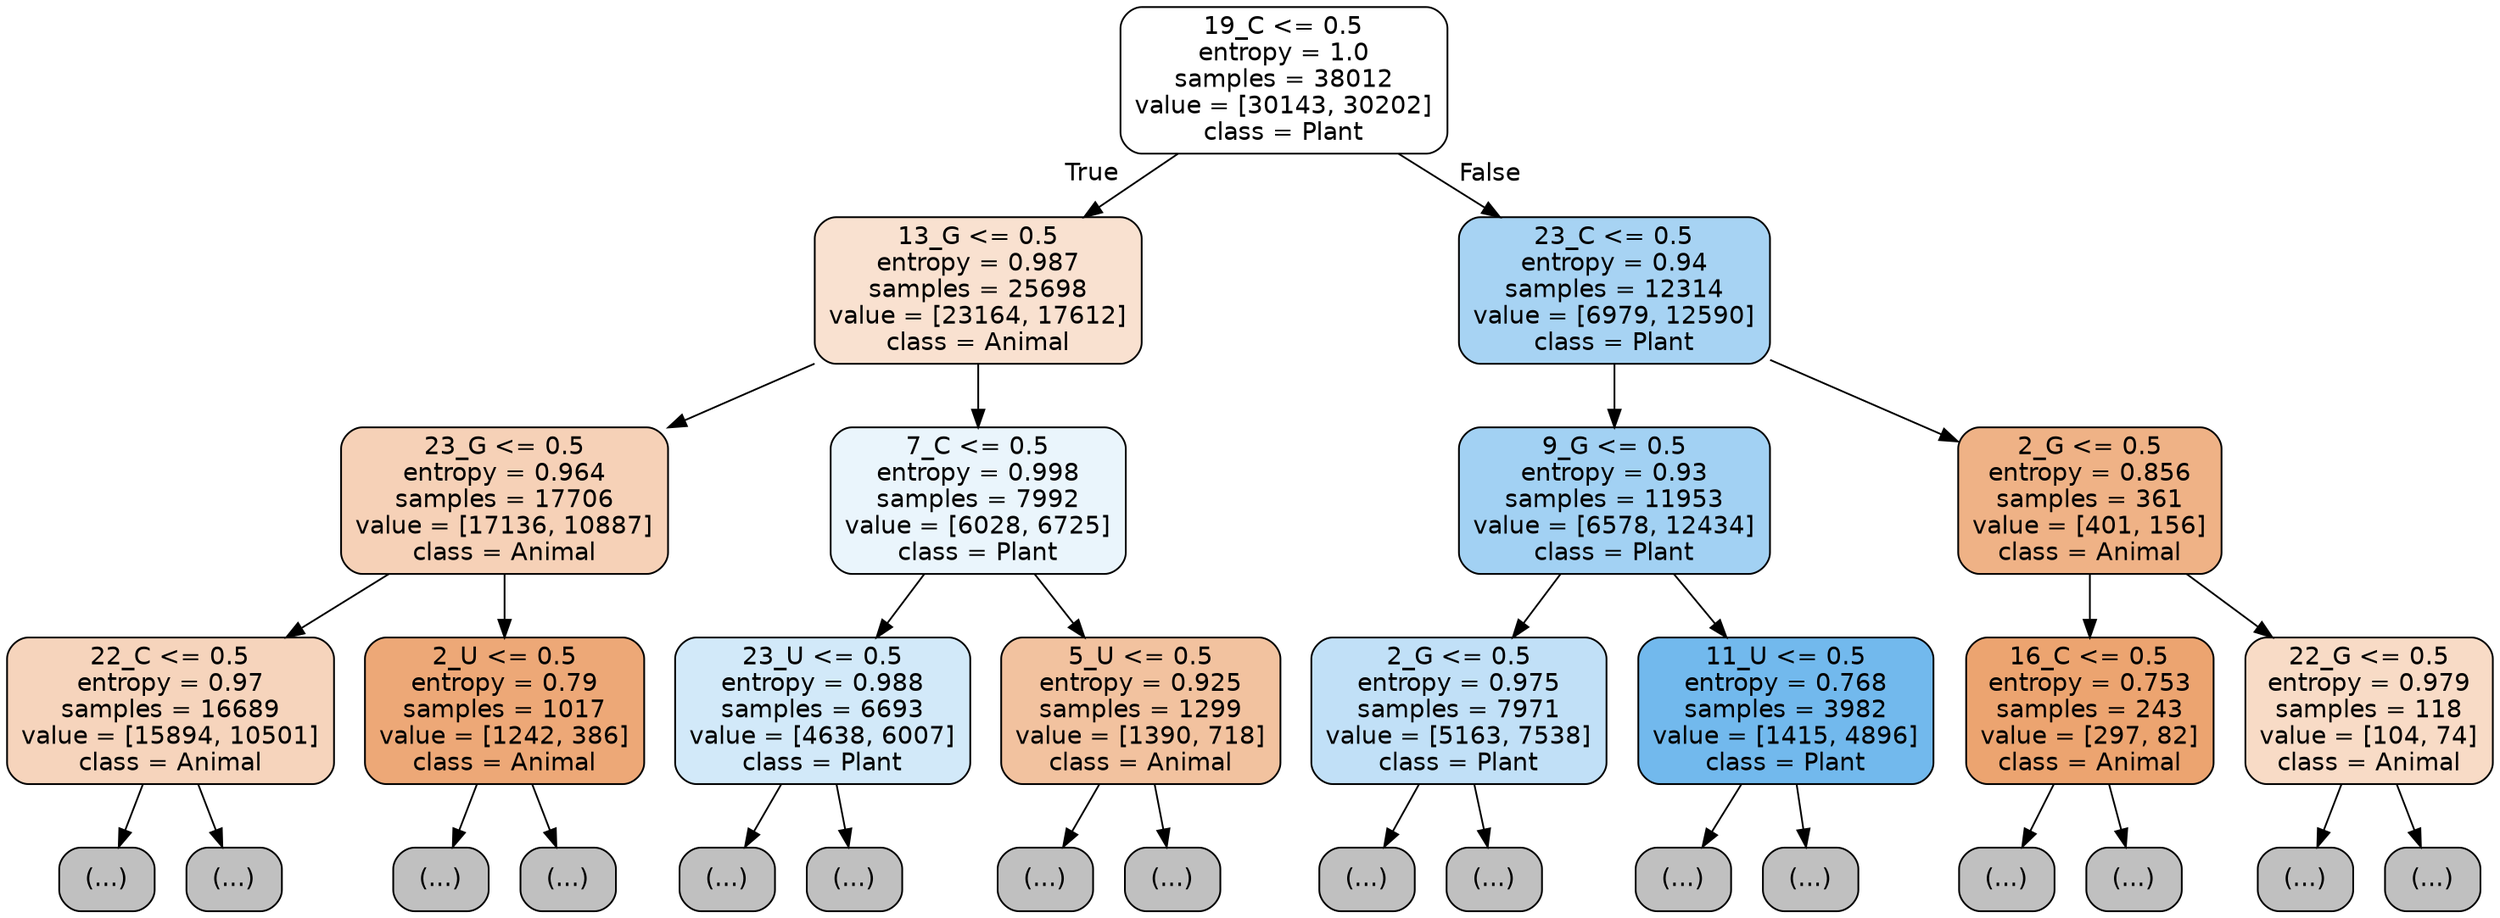 digraph Tree {
node [shape=box, style="filled, rounded", color="black", fontname="helvetica"] ;
edge [fontname="helvetica"] ;
0 [label="19_C <= 0.5\nentropy = 1.0\nsamples = 38012\nvalue = [30143, 30202]\nclass = Plant", fillcolor="#ffffff"] ;
1 [label="13_G <= 0.5\nentropy = 0.987\nsamples = 25698\nvalue = [23164, 17612]\nclass = Animal", fillcolor="#f9e1d0"] ;
0 -> 1 [labeldistance=2.5, labelangle=45, headlabel="True"] ;
2 [label="23_G <= 0.5\nentropy = 0.964\nsamples = 17706\nvalue = [17136, 10887]\nclass = Animal", fillcolor="#f6d1b7"] ;
1 -> 2 ;
3 [label="22_C <= 0.5\nentropy = 0.97\nsamples = 16689\nvalue = [15894, 10501]\nclass = Animal", fillcolor="#f6d4bc"] ;
2 -> 3 ;
4 [label="(...)", fillcolor="#C0C0C0"] ;
3 -> 4 ;
7885 [label="(...)", fillcolor="#C0C0C0"] ;
3 -> 7885 ;
8732 [label="2_U <= 0.5\nentropy = 0.79\nsamples = 1017\nvalue = [1242, 386]\nclass = Animal", fillcolor="#eda877"] ;
2 -> 8732 ;
8733 [label="(...)", fillcolor="#C0C0C0"] ;
8732 -> 8733 ;
9048 [label="(...)", fillcolor="#C0C0C0"] ;
8732 -> 9048 ;
9143 [label="7_C <= 0.5\nentropy = 0.998\nsamples = 7992\nvalue = [6028, 6725]\nclass = Plant", fillcolor="#eaf5fc"] ;
1 -> 9143 ;
9144 [label="23_U <= 0.5\nentropy = 0.988\nsamples = 6693\nvalue = [4638, 6007]\nclass = Plant", fillcolor="#d2e9f9"] ;
9143 -> 9144 ;
9145 [label="(...)", fillcolor="#C0C0C0"] ;
9144 -> 9145 ;
11848 [label="(...)", fillcolor="#C0C0C0"] ;
9144 -> 11848 ;
11959 [label="5_U <= 0.5\nentropy = 0.925\nsamples = 1299\nvalue = [1390, 718]\nclass = Animal", fillcolor="#f2c29f"] ;
9143 -> 11959 ;
11960 [label="(...)", fillcolor="#C0C0C0"] ;
11959 -> 11960 ;
12513 [label="(...)", fillcolor="#C0C0C0"] ;
11959 -> 12513 ;
12688 [label="23_C <= 0.5\nentropy = 0.94\nsamples = 12314\nvalue = [6979, 12590]\nclass = Plant", fillcolor="#a7d3f3"] ;
0 -> 12688 [labeldistance=2.5, labelangle=-45, headlabel="False"] ;
12689 [label="9_G <= 0.5\nentropy = 0.93\nsamples = 11953\nvalue = [6578, 12434]\nclass = Plant", fillcolor="#a2d1f3"] ;
12688 -> 12689 ;
12690 [label="2_G <= 0.5\nentropy = 0.975\nsamples = 7971\nvalue = [5163, 7538]\nclass = Plant", fillcolor="#c1e0f7"] ;
12689 -> 12690 ;
12691 [label="(...)", fillcolor="#C0C0C0"] ;
12690 -> 12691 ;
14798 [label="(...)", fillcolor="#C0C0C0"] ;
12690 -> 14798 ;
15667 [label="11_U <= 0.5\nentropy = 0.768\nsamples = 3982\nvalue = [1415, 4896]\nclass = Plant", fillcolor="#72b9ed"] ;
12689 -> 15667 ;
15668 [label="(...)", fillcolor="#C0C0C0"] ;
15667 -> 15668 ;
16369 [label="(...)", fillcolor="#C0C0C0"] ;
15667 -> 16369 ;
16632 [label="2_G <= 0.5\nentropy = 0.856\nsamples = 361\nvalue = [401, 156]\nclass = Animal", fillcolor="#efb286"] ;
12688 -> 16632 ;
16633 [label="16_C <= 0.5\nentropy = 0.753\nsamples = 243\nvalue = [297, 82]\nclass = Animal", fillcolor="#eca470"] ;
16632 -> 16633 ;
16634 [label="(...)", fillcolor="#C0C0C0"] ;
16633 -> 16634 ;
16739 [label="(...)", fillcolor="#C0C0C0"] ;
16633 -> 16739 ;
16764 [label="22_G <= 0.5\nentropy = 0.979\nsamples = 118\nvalue = [104, 74]\nclass = Animal", fillcolor="#f8dbc6"] ;
16632 -> 16764 ;
16765 [label="(...)", fillcolor="#C0C0C0"] ;
16764 -> 16765 ;
16814 [label="(...)", fillcolor="#C0C0C0"] ;
16764 -> 16814 ;
}